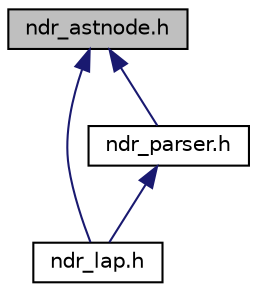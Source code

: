 digraph "ndr_astnode.h"
{
 // LATEX_PDF_SIZE
  edge [fontname="Helvetica",fontsize="10",labelfontname="Helvetica",labelfontsize="10"];
  node [fontname="Helvetica",fontsize="10",shape=record];
  Node1 [label="ndr_astnode.h",height=0.2,width=0.4,color="black", fillcolor="grey75", style="filled", fontcolor="black",tooltip=" "];
  Node1 -> Node2 [dir="back",color="midnightblue",fontsize="10",style="solid"];
  Node2 [label="ndr_lap.h",height=0.2,width=0.4,color="black", fillcolor="white", style="filled",URL="$ndr__lap_8h.html",tooltip=" "];
  Node1 -> Node3 [dir="back",color="midnightblue",fontsize="10",style="solid"];
  Node3 [label="ndr_parser.h",height=0.2,width=0.4,color="black", fillcolor="white", style="filled",URL="$ndr__parser_8h.html",tooltip=" "];
  Node3 -> Node2 [dir="back",color="midnightblue",fontsize="10",style="solid"];
}
